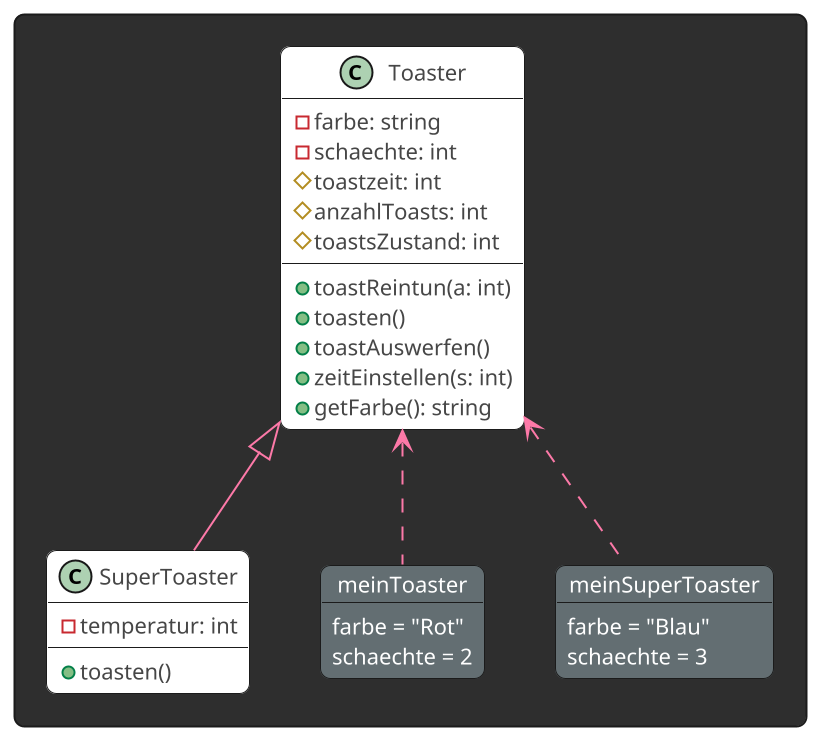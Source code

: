 @startuml Lernjob 3.5

!theme reddress-darkgreen
scale 2
skinparam {
    TitleFontColor #FFFFFF
    Shadowing false
    ArrowFontColor #FFFFFF
    ArrowFontSize 15
    ArrowColor #fd79a8
    roundcorner 10
    BackgroundColor #FFFFFFF
    ClassHeaderBackgroundColor #9E1981
    ClassBackgroundColor #FFFFFF
    ClassAttributeFontColor #464646
    ObjectAttributeFontColor #FFFFFF
    ObjectBackgroundColor #636e72
}

rectangle {
    ' Classes
    class Toaster {
        -farbe: string
        -schaechte: int
        #toastzeit: int 
        #anzahlToasts: int
        #toastsZustand: int

        +toastReintun(a: int)
        +toasten()
        +toastAuswerfen()
        +zeitEinstellen(s: int)
        +getFarbe(): string
    }
    class SuperToaster {
        -temperatur: int
        +toasten()
    }

    ' Inheritance
    Toaster <|-- SuperToaster

    ' Object creations
    object meinToaster {
        farbe = "Rot"
        schaechte = 2
    }
    object meinSuperToaster {
        farbe = "Blau"
        schaechte = 3
    }

    ' Object associations
    Toaster <.. meinToaster
    Toaster <.. meinSuperToaster
}
@enduml